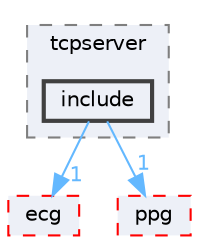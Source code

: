 digraph "Software/Firmware/project/tcpserver/include"
{
 // LATEX_PDF_SIZE
  bgcolor="transparent";
  edge [fontname=Helvetica,fontsize=10,labelfontname=Helvetica,labelfontsize=10];
  node [fontname=Helvetica,fontsize=10,shape=box,height=0.2,width=0.4];
  compound=true
  subgraph clusterdir_2620d9fb132d75b076c94916c00a316d {
    graph [ bgcolor="#edf0f7", pencolor="grey50", label="tcpserver", fontname=Helvetica,fontsize=10 style="filled,dashed", URL="dir_2620d9fb132d75b076c94916c00a316d.html",tooltip=""]
  dir_32d2fd107f33d0b424ea31a3278e2bd5 [label="include", fillcolor="#edf0f7", color="grey25", style="filled,bold", URL="dir_32d2fd107f33d0b424ea31a3278e2bd5.html",tooltip=""];
  }
  dir_2bee69849a4f5579481b2253a42a2741 [label="ecg", fillcolor="#edf0f7", color="red", style="filled,dashed", URL="dir_2bee69849a4f5579481b2253a42a2741.html",tooltip=""];
  dir_b0bf7c56bb40bf9d82fb811d7dc25f65 [label="ppg", fillcolor="#edf0f7", color="red", style="filled,dashed", URL="dir_b0bf7c56bb40bf9d82fb811d7dc25f65.html",tooltip=""];
  dir_32d2fd107f33d0b424ea31a3278e2bd5->dir_2bee69849a4f5579481b2253a42a2741 [headlabel="1", labeldistance=1.5 headhref="dir_000010_000002.html" href="dir_000010_000002.html" color="steelblue1" fontcolor="steelblue1"];
  dir_32d2fd107f33d0b424ea31a3278e2bd5->dir_b0bf7c56bb40bf9d82fb811d7dc25f65 [headlabel="1", labeldistance=1.5 headhref="dir_000010_000012.html" href="dir_000010_000012.html" color="steelblue1" fontcolor="steelblue1"];
}
